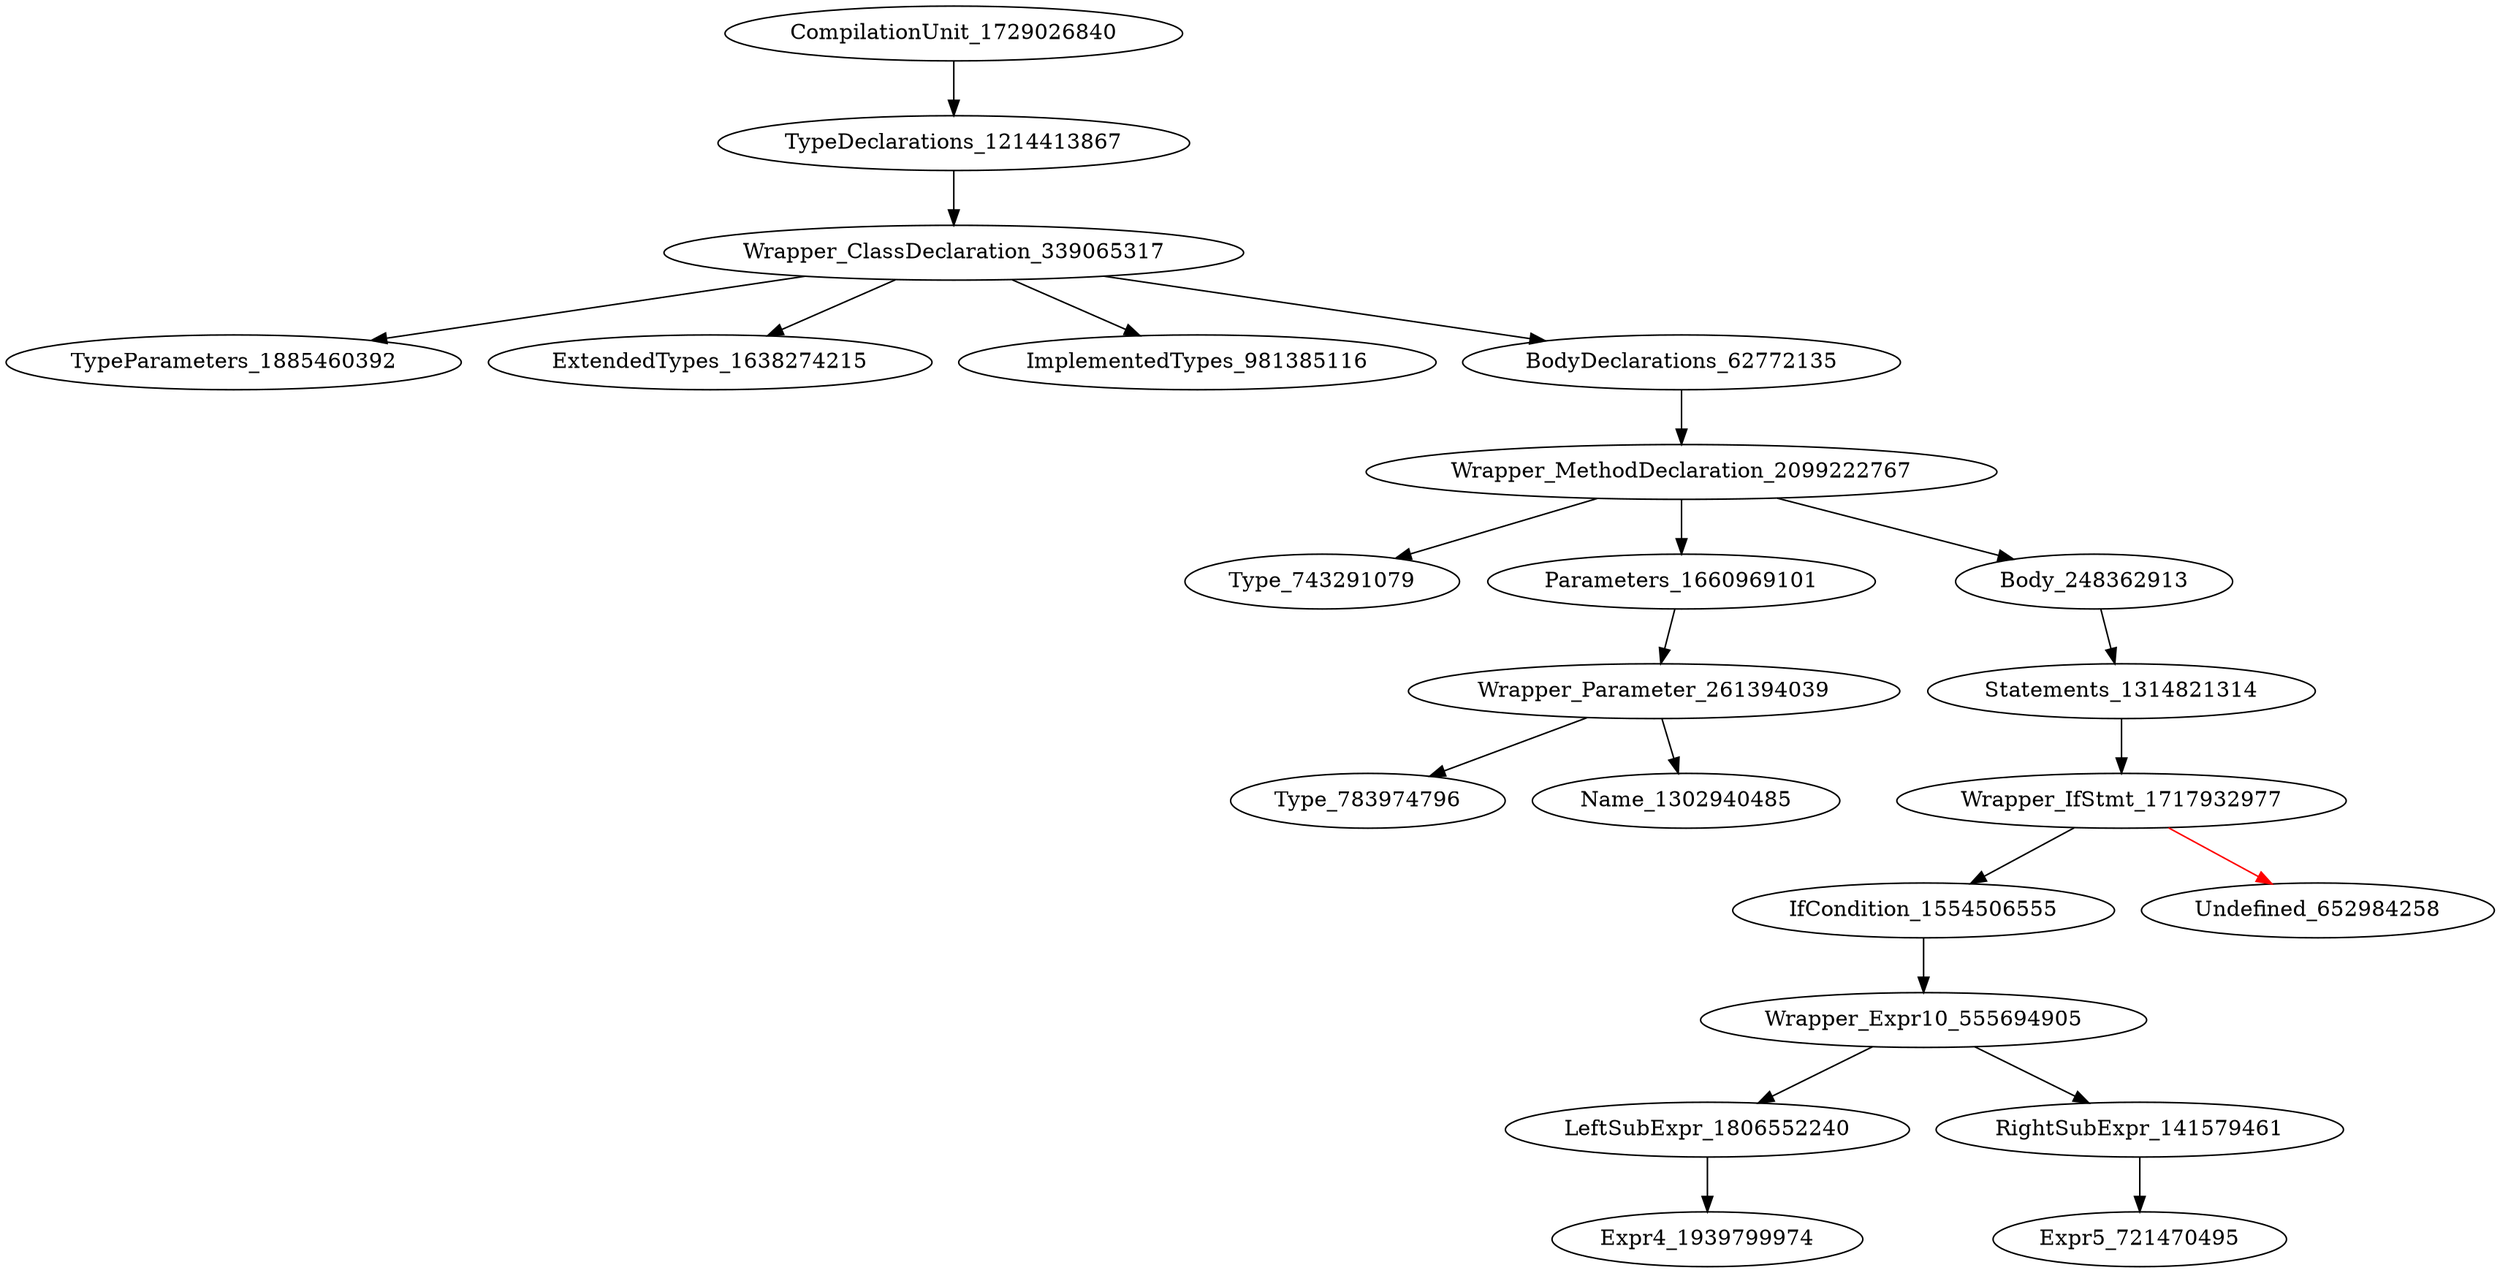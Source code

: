 digraph {
CompilationUnit_1729026840 -> TypeDeclarations_1214413867
TypeDeclarations_1214413867 -> Wrapper_ClassDeclaration_339065317
Wrapper_ClassDeclaration_339065317 -> TypeParameters_1885460392
Wrapper_ClassDeclaration_339065317 -> ExtendedTypes_1638274215
Wrapper_ClassDeclaration_339065317 -> ImplementedTypes_981385116
Wrapper_ClassDeclaration_339065317 -> BodyDeclarations_62772135
BodyDeclarations_62772135 -> Wrapper_MethodDeclaration_2099222767
Wrapper_MethodDeclaration_2099222767 -> Type_743291079
Wrapper_MethodDeclaration_2099222767 -> Parameters_1660969101
Wrapper_MethodDeclaration_2099222767 -> Body_248362913
Parameters_1660969101 -> Wrapper_Parameter_261394039
Body_248362913 -> Statements_1314821314
Wrapper_Parameter_261394039 -> Type_783974796
Wrapper_Parameter_261394039 -> Name_1302940485
Statements_1314821314 -> Wrapper_IfStmt_1717932977
Wrapper_IfStmt_1717932977 -> IfCondition_1554506555
Wrapper_IfStmt_1717932977 -> Undefined_652984258 [color = red] 
IfCondition_1554506555 -> Wrapper_Expr10_555694905
Wrapper_Expr10_555694905 -> LeftSubExpr_1806552240
Wrapper_Expr10_555694905 -> RightSubExpr_141579461
LeftSubExpr_1806552240 -> Expr4_1939799974
RightSubExpr_141579461 -> Expr5_721470495
}